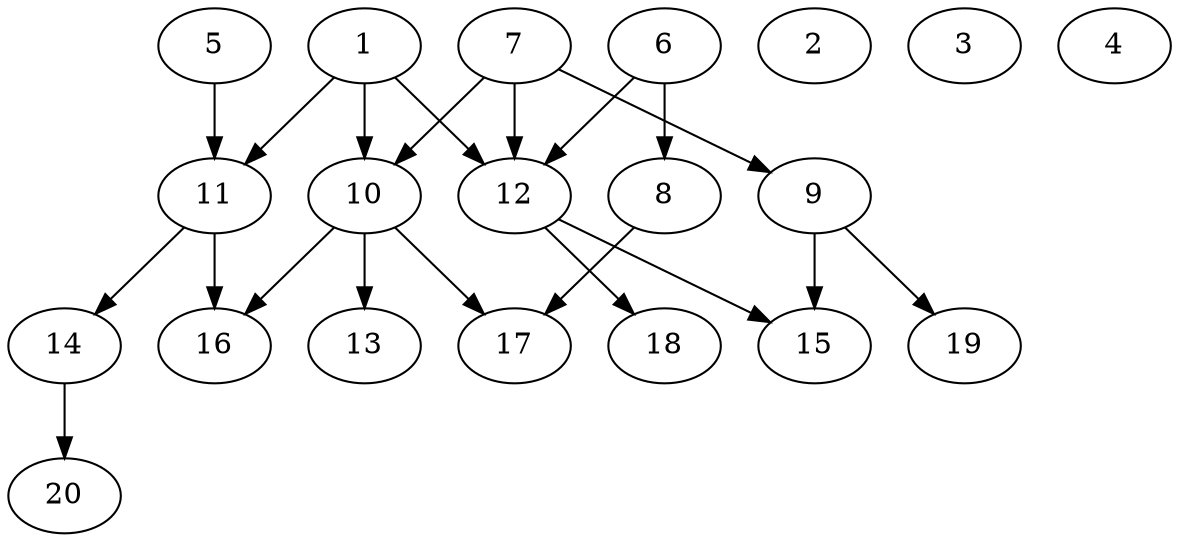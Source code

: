 // DAG automatically generated by daggen at Sat Jul 27 15:39:05 2019
// ./daggen --dot -n 20 --ccr 0.4 --fat 0.8 --regular 0.5 --density 0.4 --mindata 5242880 --maxdata 52428800 
digraph G {
  1 [size="14714880", alpha="0.16", expect_size="5885952"] 
  1 -> 10 [size ="5885952"]
  1 -> 11 [size ="5885952"]
  1 -> 12 [size ="5885952"]
  2 [size="80081920", alpha="0.11", expect_size="32032768"] 
  3 [size="47283200", alpha="0.14", expect_size="18913280"] 
  4 [size="55628800", alpha="0.06", expect_size="22251520"] 
  5 [size="35584000", alpha="0.17", expect_size="14233600"] 
  5 -> 11 [size ="14233600"]
  6 [size="98388480", alpha="0.11", expect_size="39355392"] 
  6 -> 8 [size ="39355392"]
  6 -> 12 [size ="39355392"]
  7 [size="79203840", alpha="0.14", expect_size="31681536"] 
  7 -> 9 [size ="31681536"]
  7 -> 10 [size ="31681536"]
  7 -> 12 [size ="31681536"]
  8 [size="97489920", alpha="0.15", expect_size="38995968"] 
  8 -> 17 [size ="38995968"]
  9 [size="39974400", alpha="0.09", expect_size="15989760"] 
  9 -> 15 [size ="15989760"]
  9 -> 19 [size ="15989760"]
  10 [size="72962560", alpha="0.13", expect_size="29185024"] 
  10 -> 13 [size ="29185024"]
  10 -> 16 [size ="29185024"]
  10 -> 17 [size ="29185024"]
  11 [size="48504320", alpha="0.04", expect_size="19401728"] 
  11 -> 14 [size ="19401728"]
  11 -> 16 [size ="19401728"]
  12 [size="25789440", alpha="0.13", expect_size="10315776"] 
  12 -> 15 [size ="10315776"]
  12 -> 18 [size ="10315776"]
  13 [size="90685440", alpha="0.01", expect_size="36274176"] 
  14 [size="55744000", alpha="0.13", expect_size="22297600"] 
  14 -> 20 [size ="22297600"]
  15 [size="90050560", alpha="0.04", expect_size="36020224"] 
  16 [size="74063360", alpha="0.04", expect_size="29625344"] 
  17 [size="23669760", alpha="0.07", expect_size="9467904"] 
  18 [size="104711680", alpha="0.14", expect_size="41884672"] 
  19 [size="75660800", alpha="0.08", expect_size="30264320"] 
  20 [size="128693760", alpha="0.03", expect_size="51477504"] 
}
